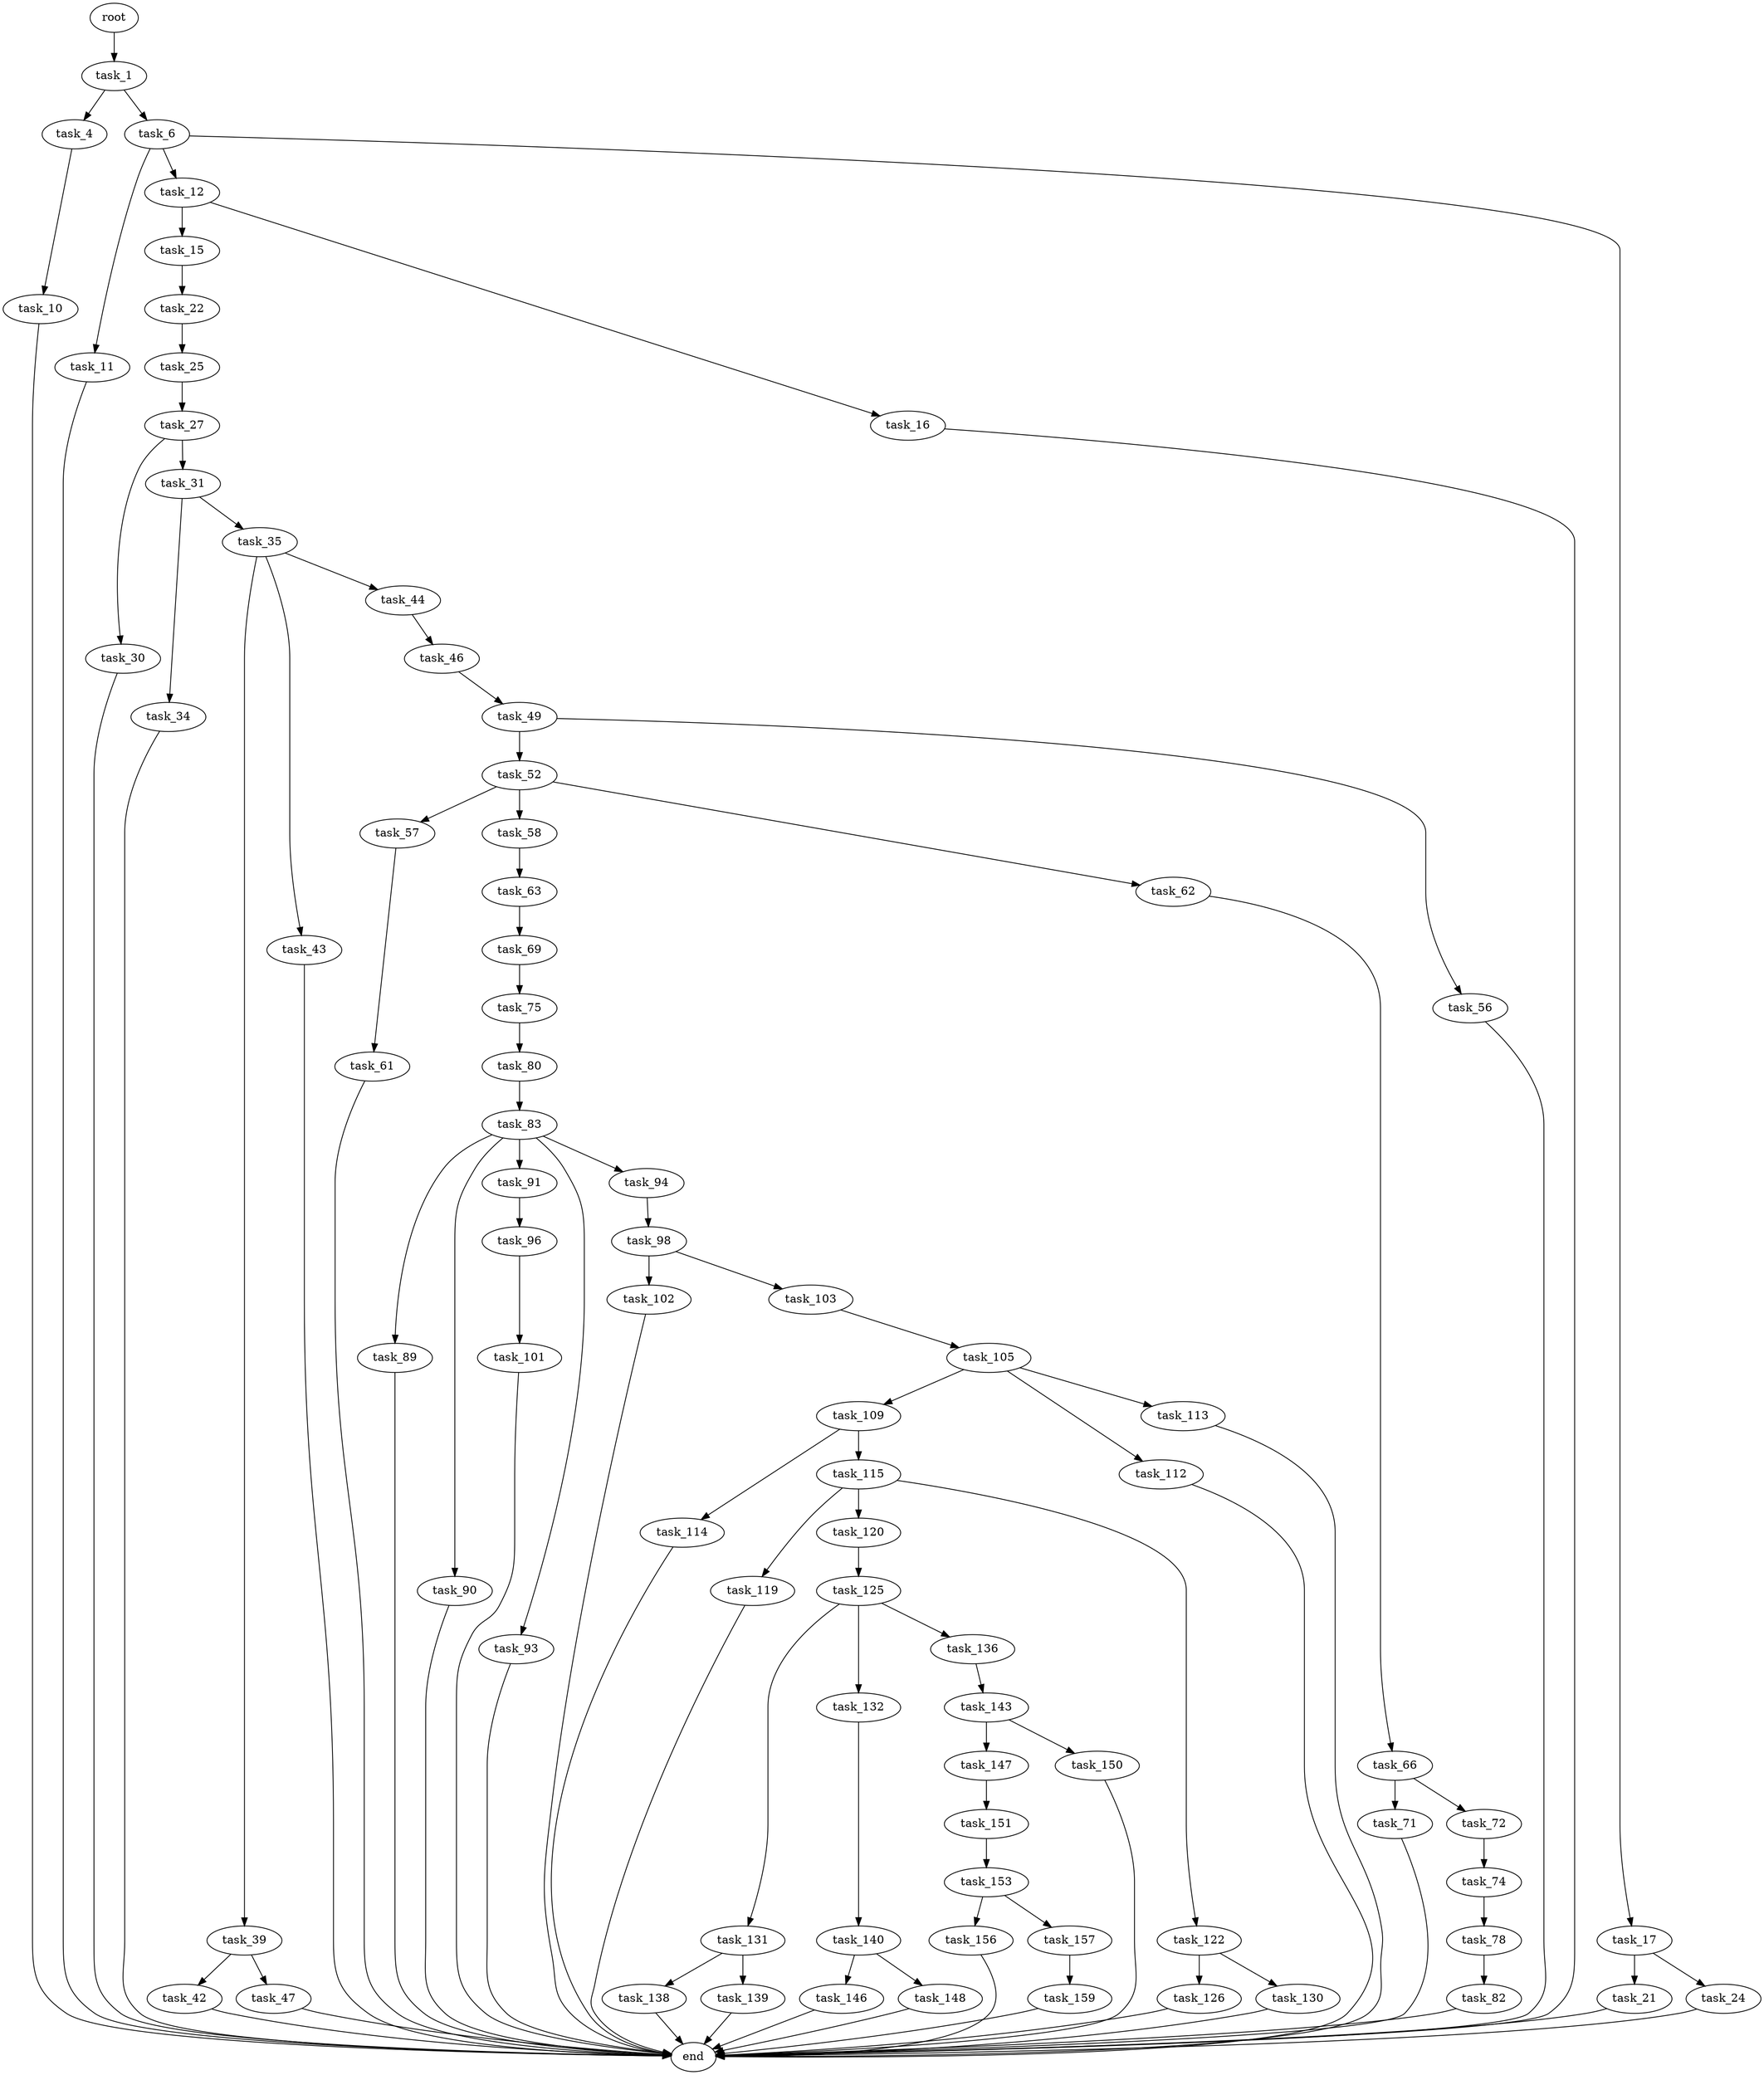 digraph G {
  root [size="0.000000"];
  task_1 [size="18057696949.000000"];
  task_4 [size="101827652873.000000"];
  task_6 [size="321257321195.000000"];
  task_10 [size="782757789696.000000"];
  task_11 [size="32583790888.000000"];
  task_12 [size="126479985495.000000"];
  task_17 [size="14337761006.000000"];
  end [size="0.000000"];
  task_15 [size="549755813888.000000"];
  task_16 [size="53213438219.000000"];
  task_22 [size="8589934592.000000"];
  task_21 [size="1368838059400.000000"];
  task_24 [size="28991029248.000000"];
  task_25 [size="592083883118.000000"];
  task_27 [size="37212659663.000000"];
  task_30 [size="8589934592.000000"];
  task_31 [size="822413407192.000000"];
  task_34 [size="368293445632.000000"];
  task_35 [size="549755813888.000000"];
  task_39 [size="4050200578.000000"];
  task_43 [size="689738385339.000000"];
  task_44 [size="19512965853.000000"];
  task_42 [size="1073741824000.000000"];
  task_47 [size="19195166870.000000"];
  task_46 [size="134217728000.000000"];
  task_49 [size="198022283868.000000"];
  task_52 [size="549755813888.000000"];
  task_56 [size="13154079297.000000"];
  task_57 [size="791866491884.000000"];
  task_58 [size="16891262028.000000"];
  task_62 [size="492967790692.000000"];
  task_61 [size="766930059927.000000"];
  task_63 [size="41156026236.000000"];
  task_66 [size="113993883216.000000"];
  task_69 [size="1307659999.000000"];
  task_71 [size="8155393581.000000"];
  task_72 [size="8589934592.000000"];
  task_75 [size="4007284149.000000"];
  task_74 [size="8589934592.000000"];
  task_78 [size="1000873486.000000"];
  task_80 [size="45397201594.000000"];
  task_82 [size="11570283807.000000"];
  task_83 [size="8589934592.000000"];
  task_89 [size="8933761218.000000"];
  task_90 [size="19787262015.000000"];
  task_91 [size="3435200635.000000"];
  task_93 [size="28991029248.000000"];
  task_94 [size="2254229581.000000"];
  task_96 [size="3291798382.000000"];
  task_98 [size="8589934592.000000"];
  task_101 [size="5952909224.000000"];
  task_102 [size="68719476736.000000"];
  task_103 [size="549755813888.000000"];
  task_105 [size="1073741824000.000000"];
  task_109 [size="46551544206.000000"];
  task_112 [size="28991029248.000000"];
  task_113 [size="1265215623679.000000"];
  task_114 [size="2499055402.000000"];
  task_115 [size="6077743095.000000"];
  task_119 [size="199862058297.000000"];
  task_120 [size="537721867338.000000"];
  task_122 [size="5108282974.000000"];
  task_125 [size="1513002437.000000"];
  task_126 [size="14867056940.000000"];
  task_130 [size="782757789696.000000"];
  task_131 [size="1240820232105.000000"];
  task_132 [size="690759274989.000000"];
  task_136 [size="231928233984.000000"];
  task_138 [size="53847930636.000000"];
  task_139 [size="134217728000.000000"];
  task_140 [size="8589934592.000000"];
  task_143 [size="19727092448.000000"];
  task_146 [size="20841765816.000000"];
  task_148 [size="14619394416.000000"];
  task_147 [size="782757789696.000000"];
  task_150 [size="261409669769.000000"];
  task_151 [size="231928233984.000000"];
  task_153 [size="231928233984.000000"];
  task_156 [size="32387465184.000000"];
  task_157 [size="108440556353.000000"];
  task_159 [size="10114670153.000000"];

  root -> task_1 [size="1.000000"];
  task_1 -> task_4 [size="411041792.000000"];
  task_1 -> task_6 [size="411041792.000000"];
  task_4 -> task_10 [size="75497472.000000"];
  task_6 -> task_11 [size="301989888.000000"];
  task_6 -> task_12 [size="301989888.000000"];
  task_6 -> task_17 [size="301989888.000000"];
  task_10 -> end [size="1.000000"];
  task_11 -> end [size="1.000000"];
  task_12 -> task_15 [size="209715200.000000"];
  task_12 -> task_16 [size="209715200.000000"];
  task_17 -> task_21 [size="301989888.000000"];
  task_17 -> task_24 [size="301989888.000000"];
  task_15 -> task_22 [size="536870912.000000"];
  task_16 -> end [size="1.000000"];
  task_22 -> task_25 [size="33554432.000000"];
  task_21 -> end [size="1.000000"];
  task_24 -> end [size="1.000000"];
  task_25 -> task_27 [size="411041792.000000"];
  task_27 -> task_30 [size="33554432.000000"];
  task_27 -> task_31 [size="33554432.000000"];
  task_30 -> end [size="1.000000"];
  task_31 -> task_34 [size="536870912.000000"];
  task_31 -> task_35 [size="536870912.000000"];
  task_34 -> end [size="1.000000"];
  task_35 -> task_39 [size="536870912.000000"];
  task_35 -> task_43 [size="536870912.000000"];
  task_35 -> task_44 [size="536870912.000000"];
  task_39 -> task_42 [size="75497472.000000"];
  task_39 -> task_47 [size="75497472.000000"];
  task_43 -> end [size="1.000000"];
  task_44 -> task_46 [size="75497472.000000"];
  task_42 -> end [size="1.000000"];
  task_47 -> end [size="1.000000"];
  task_46 -> task_49 [size="209715200.000000"];
  task_49 -> task_52 [size="134217728.000000"];
  task_49 -> task_56 [size="134217728.000000"];
  task_52 -> task_57 [size="536870912.000000"];
  task_52 -> task_58 [size="536870912.000000"];
  task_52 -> task_62 [size="536870912.000000"];
  task_56 -> end [size="1.000000"];
  task_57 -> task_61 [size="536870912.000000"];
  task_58 -> task_63 [size="536870912.000000"];
  task_62 -> task_66 [size="536870912.000000"];
  task_61 -> end [size="1.000000"];
  task_63 -> task_69 [size="134217728.000000"];
  task_66 -> task_71 [size="134217728.000000"];
  task_66 -> task_72 [size="134217728.000000"];
  task_69 -> task_75 [size="75497472.000000"];
  task_71 -> end [size="1.000000"];
  task_72 -> task_74 [size="33554432.000000"];
  task_75 -> task_80 [size="134217728.000000"];
  task_74 -> task_78 [size="33554432.000000"];
  task_78 -> task_82 [size="33554432.000000"];
  task_80 -> task_83 [size="838860800.000000"];
  task_82 -> end [size="1.000000"];
  task_83 -> task_89 [size="33554432.000000"];
  task_83 -> task_90 [size="33554432.000000"];
  task_83 -> task_91 [size="33554432.000000"];
  task_83 -> task_93 [size="33554432.000000"];
  task_83 -> task_94 [size="33554432.000000"];
  task_89 -> end [size="1.000000"];
  task_90 -> end [size="1.000000"];
  task_91 -> task_96 [size="209715200.000000"];
  task_93 -> end [size="1.000000"];
  task_94 -> task_98 [size="75497472.000000"];
  task_96 -> task_101 [size="134217728.000000"];
  task_98 -> task_102 [size="33554432.000000"];
  task_98 -> task_103 [size="33554432.000000"];
  task_101 -> end [size="1.000000"];
  task_102 -> end [size="1.000000"];
  task_103 -> task_105 [size="536870912.000000"];
  task_105 -> task_109 [size="838860800.000000"];
  task_105 -> task_112 [size="838860800.000000"];
  task_105 -> task_113 [size="838860800.000000"];
  task_109 -> task_114 [size="838860800.000000"];
  task_109 -> task_115 [size="838860800.000000"];
  task_112 -> end [size="1.000000"];
  task_113 -> end [size="1.000000"];
  task_114 -> end [size="1.000000"];
  task_115 -> task_119 [size="209715200.000000"];
  task_115 -> task_120 [size="209715200.000000"];
  task_115 -> task_122 [size="209715200.000000"];
  task_119 -> end [size="1.000000"];
  task_120 -> task_125 [size="838860800.000000"];
  task_122 -> task_126 [size="536870912.000000"];
  task_122 -> task_130 [size="536870912.000000"];
  task_125 -> task_131 [size="75497472.000000"];
  task_125 -> task_132 [size="75497472.000000"];
  task_125 -> task_136 [size="75497472.000000"];
  task_126 -> end [size="1.000000"];
  task_130 -> end [size="1.000000"];
  task_131 -> task_138 [size="838860800.000000"];
  task_131 -> task_139 [size="838860800.000000"];
  task_132 -> task_140 [size="838860800.000000"];
  task_136 -> task_143 [size="301989888.000000"];
  task_138 -> end [size="1.000000"];
  task_139 -> end [size="1.000000"];
  task_140 -> task_146 [size="33554432.000000"];
  task_140 -> task_148 [size="33554432.000000"];
  task_143 -> task_147 [size="33554432.000000"];
  task_143 -> task_150 [size="33554432.000000"];
  task_146 -> end [size="1.000000"];
  task_148 -> end [size="1.000000"];
  task_147 -> task_151 [size="679477248.000000"];
  task_150 -> end [size="1.000000"];
  task_151 -> task_153 [size="301989888.000000"];
  task_153 -> task_156 [size="301989888.000000"];
  task_153 -> task_157 [size="301989888.000000"];
  task_156 -> end [size="1.000000"];
  task_157 -> task_159 [size="301989888.000000"];
  task_159 -> end [size="1.000000"];
}
